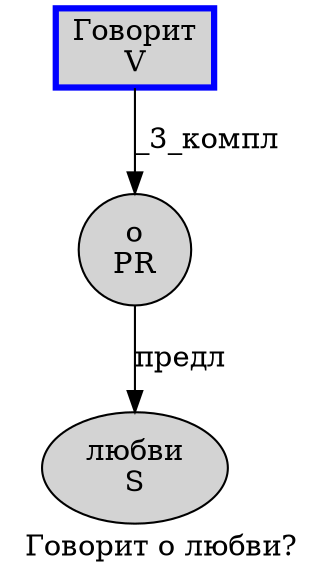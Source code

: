digraph SENTENCE_3058 {
	graph [label="Говорит о любви?"]
	node [style=filled]
		0 [label="Говорит
V" color=blue fillcolor=lightgray penwidth=3 shape=box]
		1 [label="о
PR" color="" fillcolor=lightgray penwidth=1 shape=ellipse]
		2 [label="любви
S" color="" fillcolor=lightgray penwidth=1 shape=ellipse]
			1 -> 2 [label="предл"]
			0 -> 1 [label="_3_компл"]
}